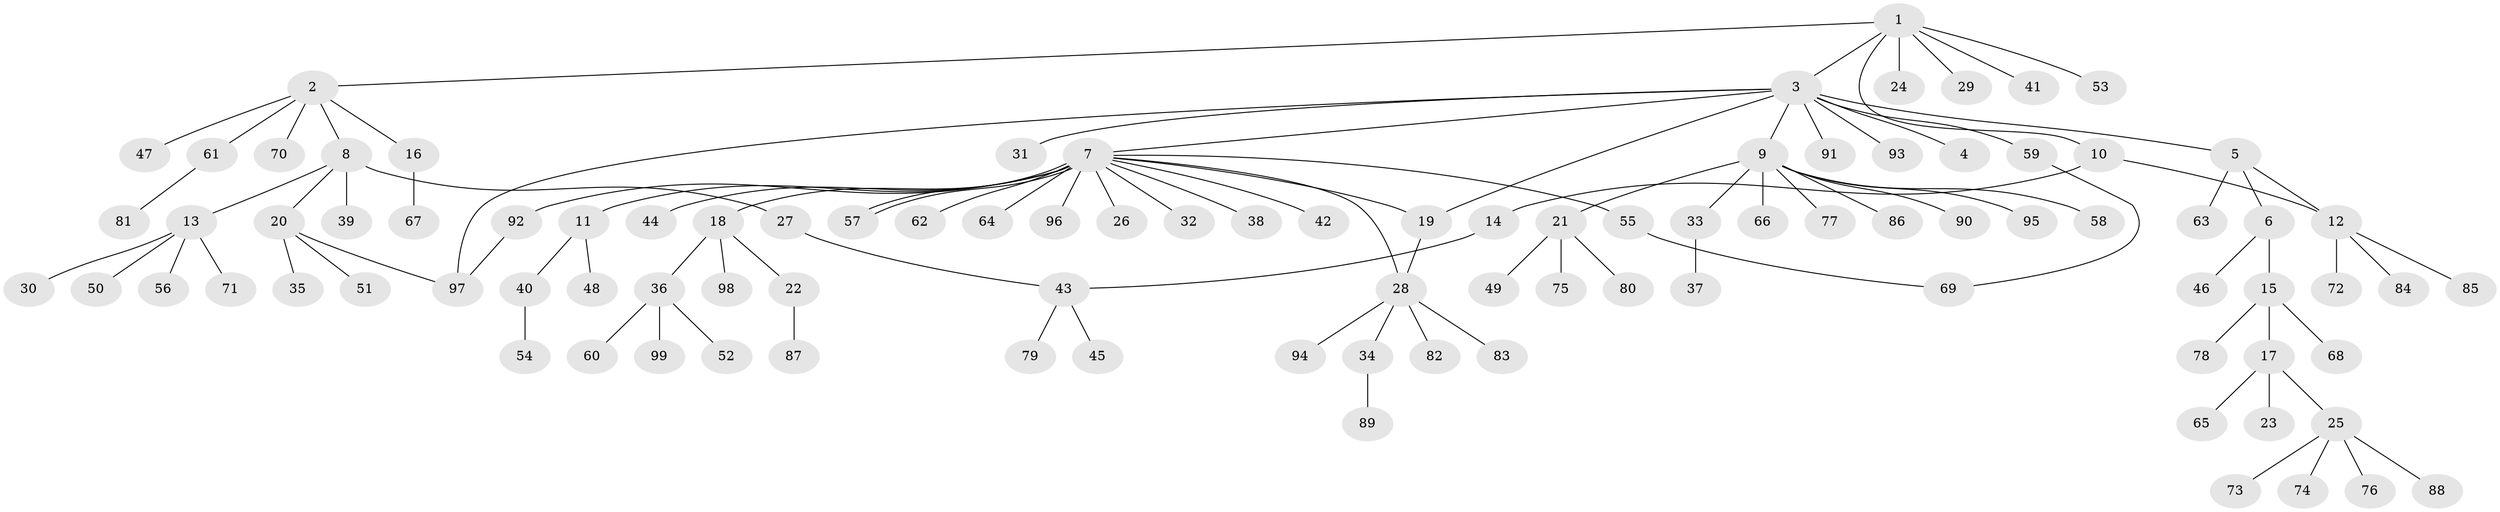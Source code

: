 // coarse degree distribution, {1: 0.8163265306122449, 22: 0.02040816326530612, 5: 0.04081632653061224, 9: 0.04081632653061224, 2: 0.061224489795918366, 6: 0.02040816326530612}
// Generated by graph-tools (version 1.1) at 2025/51/03/04/25 21:51:05]
// undirected, 99 vertices, 106 edges
graph export_dot {
graph [start="1"]
  node [color=gray90,style=filled];
  1;
  2;
  3;
  4;
  5;
  6;
  7;
  8;
  9;
  10;
  11;
  12;
  13;
  14;
  15;
  16;
  17;
  18;
  19;
  20;
  21;
  22;
  23;
  24;
  25;
  26;
  27;
  28;
  29;
  30;
  31;
  32;
  33;
  34;
  35;
  36;
  37;
  38;
  39;
  40;
  41;
  42;
  43;
  44;
  45;
  46;
  47;
  48;
  49;
  50;
  51;
  52;
  53;
  54;
  55;
  56;
  57;
  58;
  59;
  60;
  61;
  62;
  63;
  64;
  65;
  66;
  67;
  68;
  69;
  70;
  71;
  72;
  73;
  74;
  75;
  76;
  77;
  78;
  79;
  80;
  81;
  82;
  83;
  84;
  85;
  86;
  87;
  88;
  89;
  90;
  91;
  92;
  93;
  94;
  95;
  96;
  97;
  98;
  99;
  1 -- 2;
  1 -- 3;
  1 -- 10;
  1 -- 24;
  1 -- 29;
  1 -- 41;
  1 -- 53;
  2 -- 8;
  2 -- 16;
  2 -- 47;
  2 -- 61;
  2 -- 70;
  3 -- 4;
  3 -- 5;
  3 -- 7;
  3 -- 9;
  3 -- 19;
  3 -- 31;
  3 -- 59;
  3 -- 91;
  3 -- 93;
  3 -- 97;
  5 -- 6;
  5 -- 12;
  5 -- 63;
  6 -- 15;
  6 -- 46;
  7 -- 11;
  7 -- 18;
  7 -- 19;
  7 -- 26;
  7 -- 28;
  7 -- 32;
  7 -- 38;
  7 -- 42;
  7 -- 44;
  7 -- 55;
  7 -- 57;
  7 -- 57;
  7 -- 62;
  7 -- 64;
  7 -- 92;
  7 -- 96;
  8 -- 13;
  8 -- 20;
  8 -- 27;
  8 -- 39;
  9 -- 21;
  9 -- 33;
  9 -- 58;
  9 -- 66;
  9 -- 77;
  9 -- 86;
  9 -- 90;
  9 -- 95;
  10 -- 12;
  10 -- 14;
  11 -- 40;
  11 -- 48;
  12 -- 72;
  12 -- 84;
  12 -- 85;
  13 -- 30;
  13 -- 50;
  13 -- 56;
  13 -- 71;
  14 -- 43;
  15 -- 17;
  15 -- 68;
  15 -- 78;
  16 -- 67;
  17 -- 23;
  17 -- 25;
  17 -- 65;
  18 -- 22;
  18 -- 36;
  18 -- 98;
  19 -- 28;
  20 -- 35;
  20 -- 51;
  20 -- 97;
  21 -- 49;
  21 -- 75;
  21 -- 80;
  22 -- 87;
  25 -- 73;
  25 -- 74;
  25 -- 76;
  25 -- 88;
  27 -- 43;
  28 -- 34;
  28 -- 82;
  28 -- 83;
  28 -- 94;
  33 -- 37;
  34 -- 89;
  36 -- 52;
  36 -- 60;
  36 -- 99;
  40 -- 54;
  43 -- 45;
  43 -- 79;
  55 -- 69;
  59 -- 69;
  61 -- 81;
  92 -- 97;
}
